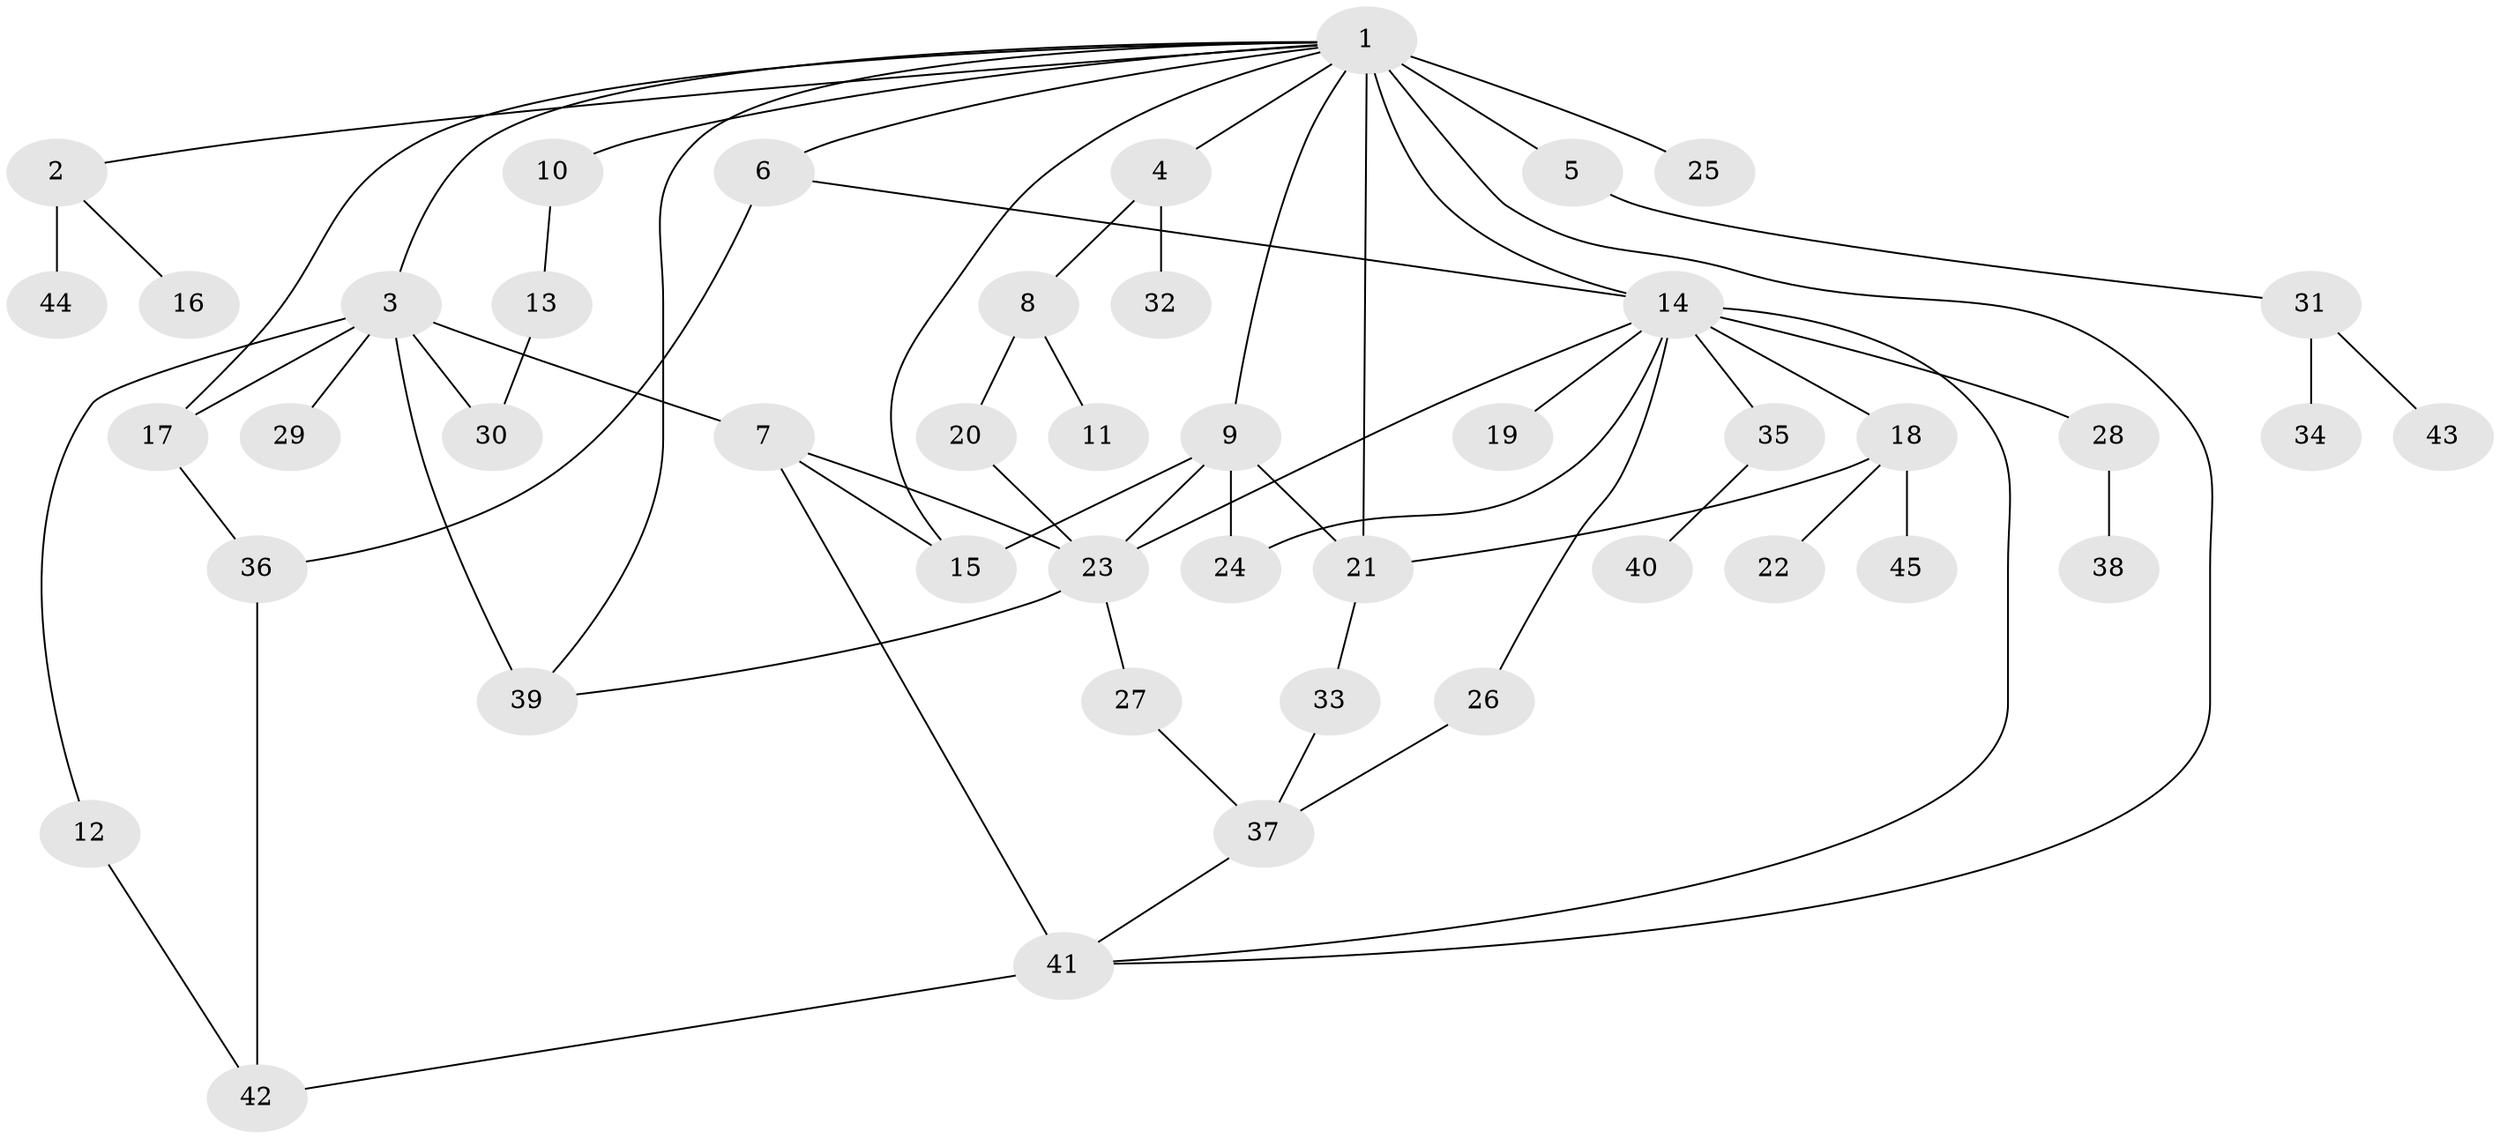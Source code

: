// original degree distribution, {22: 0.009174311926605505, 6: 0.05504587155963303, 9: 0.009174311926605505, 4: 0.06422018348623854, 1: 0.5229357798165137, 7: 0.01834862385321101, 3: 0.12844036697247707, 12: 0.009174311926605505, 2: 0.1651376146788991, 5: 0.01834862385321101}
// Generated by graph-tools (version 1.1) at 2025/50/03/04/25 22:50:43]
// undirected, 45 vertices, 65 edges
graph export_dot {
  node [color=gray90,style=filled];
  1;
  2;
  3;
  4;
  5;
  6;
  7;
  8;
  9;
  10;
  11;
  12;
  13;
  14;
  15;
  16;
  17;
  18;
  19;
  20;
  21;
  22;
  23;
  24;
  25;
  26;
  27;
  28;
  29;
  30;
  31;
  32;
  33;
  34;
  35;
  36;
  37;
  38;
  39;
  40;
  41;
  42;
  43;
  44;
  45;
  1 -- 2 [weight=1.0];
  1 -- 3 [weight=1.0];
  1 -- 4 [weight=1.0];
  1 -- 5 [weight=7.0];
  1 -- 6 [weight=1.0];
  1 -- 9 [weight=1.0];
  1 -- 10 [weight=1.0];
  1 -- 14 [weight=1.0];
  1 -- 15 [weight=1.0];
  1 -- 17 [weight=1.0];
  1 -- 21 [weight=1.0];
  1 -- 25 [weight=1.0];
  1 -- 39 [weight=1.0];
  1 -- 41 [weight=1.0];
  2 -- 16 [weight=1.0];
  2 -- 44 [weight=3.0];
  3 -- 7 [weight=1.0];
  3 -- 12 [weight=1.0];
  3 -- 17 [weight=1.0];
  3 -- 29 [weight=1.0];
  3 -- 30 [weight=1.0];
  3 -- 39 [weight=2.0];
  4 -- 8 [weight=1.0];
  4 -- 32 [weight=1.0];
  5 -- 31 [weight=1.0];
  6 -- 14 [weight=1.0];
  6 -- 36 [weight=1.0];
  7 -- 15 [weight=1.0];
  7 -- 23 [weight=1.0];
  7 -- 41 [weight=2.0];
  8 -- 11 [weight=4.0];
  8 -- 20 [weight=1.0];
  9 -- 15 [weight=3.0];
  9 -- 21 [weight=1.0];
  9 -- 23 [weight=1.0];
  9 -- 24 [weight=1.0];
  10 -- 13 [weight=1.0];
  12 -- 42 [weight=1.0];
  13 -- 30 [weight=1.0];
  14 -- 18 [weight=1.0];
  14 -- 19 [weight=1.0];
  14 -- 23 [weight=1.0];
  14 -- 24 [weight=1.0];
  14 -- 26 [weight=1.0];
  14 -- 28 [weight=1.0];
  14 -- 35 [weight=2.0];
  14 -- 41 [weight=1.0];
  17 -- 36 [weight=1.0];
  18 -- 21 [weight=1.0];
  18 -- 22 [weight=1.0];
  18 -- 45 [weight=1.0];
  20 -- 23 [weight=1.0];
  21 -- 33 [weight=1.0];
  23 -- 27 [weight=1.0];
  23 -- 39 [weight=1.0];
  26 -- 37 [weight=1.0];
  27 -- 37 [weight=1.0];
  28 -- 38 [weight=1.0];
  31 -- 34 [weight=1.0];
  31 -- 43 [weight=1.0];
  33 -- 37 [weight=1.0];
  35 -- 40 [weight=1.0];
  36 -- 42 [weight=1.0];
  37 -- 41 [weight=1.0];
  41 -- 42 [weight=1.0];
}
